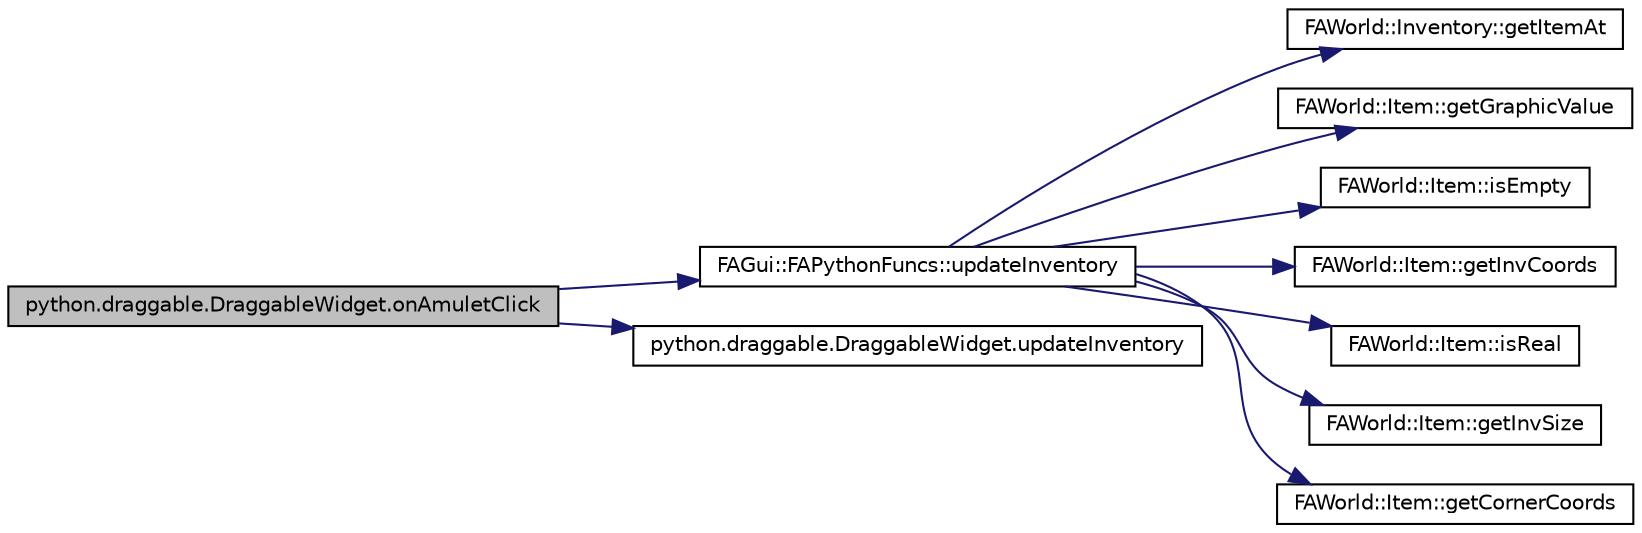 digraph G
{
  edge [fontname="Helvetica",fontsize="10",labelfontname="Helvetica",labelfontsize="10"];
  node [fontname="Helvetica",fontsize="10",shape=record];
  rankdir="LR";
  Node1 [label="python.draggable.DraggableWidget.onAmuletClick",height=0.2,width=0.4,color="black", fillcolor="grey75", style="filled" fontcolor="black"];
  Node1 -> Node2 [color="midnightblue",fontsize="10",style="solid",fontname="Helvetica"];
  Node2 [label="FAGui::FAPythonFuncs::updateInventory",height=0.2,width=0.4,color="black", fillcolor="white", style="filled",URL="$class_f_a_gui_1_1_f_a_python_funcs.html#a02df52cb30147adb14606b296743e23e"];
  Node2 -> Node3 [color="midnightblue",fontsize="10",style="solid",fontname="Helvetica"];
  Node3 [label="FAWorld::Inventory::getItemAt",height=0.2,width=0.4,color="black", fillcolor="white", style="filled",URL="$class_f_a_world_1_1_inventory.html#a5757807eb3653d0f10c945941f34147c"];
  Node2 -> Node4 [color="midnightblue",fontsize="10",style="solid",fontname="Helvetica"];
  Node4 [label="FAWorld::Item::getGraphicValue",height=0.2,width=0.4,color="black", fillcolor="white", style="filled",URL="$class_f_a_world_1_1_item.html#aece75a76ee9033a27b494e9953d36625"];
  Node2 -> Node5 [color="midnightblue",fontsize="10",style="solid",fontname="Helvetica"];
  Node5 [label="FAWorld::Item::isEmpty",height=0.2,width=0.4,color="black", fillcolor="white", style="filled",URL="$class_f_a_world_1_1_item.html#aa93072efcb6eff29b43d82297470e2c1"];
  Node2 -> Node6 [color="midnightblue",fontsize="10",style="solid",fontname="Helvetica"];
  Node6 [label="FAWorld::Item::getInvCoords",height=0.2,width=0.4,color="black", fillcolor="white", style="filled",URL="$class_f_a_world_1_1_item.html#a1f9e3942cf9b273de32dd11e825e565b"];
  Node2 -> Node7 [color="midnightblue",fontsize="10",style="solid",fontname="Helvetica"];
  Node7 [label="FAWorld::Item::isReal",height=0.2,width=0.4,color="black", fillcolor="white", style="filled",URL="$class_f_a_world_1_1_item.html#ad641b58719596604934377509b36125c"];
  Node2 -> Node8 [color="midnightblue",fontsize="10",style="solid",fontname="Helvetica"];
  Node8 [label="FAWorld::Item::getInvSize",height=0.2,width=0.4,color="black", fillcolor="white", style="filled",URL="$class_f_a_world_1_1_item.html#a72a463ee92e0d9d83ad2b4fcee8672cf"];
  Node2 -> Node9 [color="midnightblue",fontsize="10",style="solid",fontname="Helvetica"];
  Node9 [label="FAWorld::Item::getCornerCoords",height=0.2,width=0.4,color="black", fillcolor="white", style="filled",URL="$class_f_a_world_1_1_item.html#a7f64ed288f8fe4250f7e425db52b56cd"];
  Node1 -> Node10 [color="midnightblue",fontsize="10",style="solid",fontname="Helvetica"];
  Node10 [label="python.draggable.DraggableWidget.updateInventory",height=0.2,width=0.4,color="black", fillcolor="white", style="filled",URL="$classpython_1_1draggable_1_1_draggable_widget.html#a16e15cc108585de3f8b1f2ed9013d2ea"];
}
